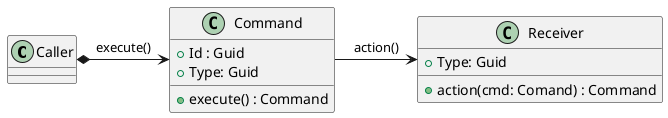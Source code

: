 @startuml CommandPrinciple
class Caller

class Command {
	+ Id : Guid
	+ Type: Guid
	+ execute() : Command
}
class Receiver{
	+ Type: Guid
	+ action(cmd: Comand) : Command
}

Caller *->  Command : execute()
Command -> Receiver : action()

@enduml

@startuml CommandDetail

package Common {
	class Command
	class Argument
}

package Client {
	class ExecuteWrapper{
		Cmd: Command
	}
	ExecuteWrapper "1" <-> "1" Command

	class ConcreteExecuteWrapper{
		ConcreteArguments
	}
	ExecuteWrapper --> ConcreteExecuteWrapper
}

class Command {
	+ Id : Guid
	+ Type: Guid
	+ Result: Argument
	+ Arguments: Argument[]
	+ execute() : Command
}
class Argument{
	+ Name: string
	+ Type: Guid
}
Command "1" *-> "*" Argument : Arguments
Command "1" *-> "1" Argument : Result

package Server {
	class ActionWrapper{
		Cmd: Command
	}
	ActionWrapper "1" <-> "1" Command

	class ConcreteActionWrapper{
		ConcreteArguments
	}
	ActionWrapper --> ConcreteActionWrapper
}

@enduml
